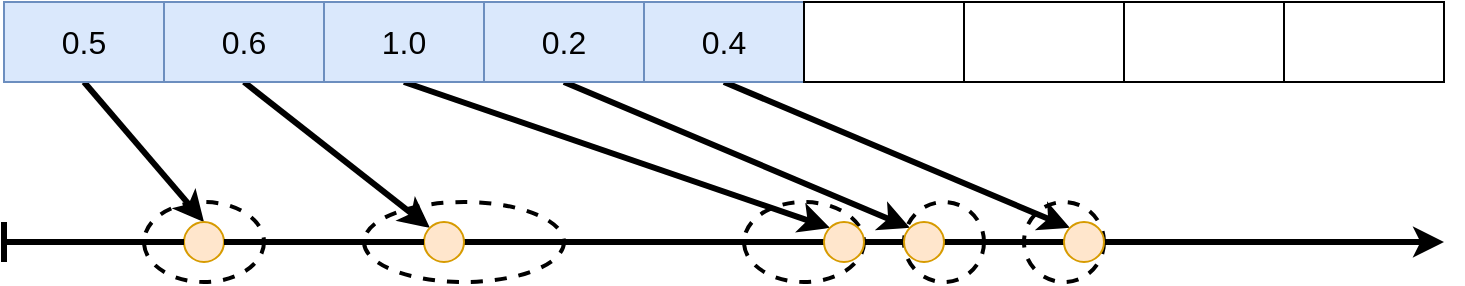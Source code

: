 <mxfile version="14.5.1" type="device"><diagram id="CBslpg_TgrgeNVAzF737" name="Seite-1"><mxGraphModel dx="1102" dy="927" grid="1" gridSize="10" guides="1" tooltips="1" connect="1" arrows="1" fold="1" page="1" pageScale="1" pageWidth="827" pageHeight="1169" math="0" shadow="0"><root><mxCell id="0"/><mxCell id="1" parent="0"/><mxCell id="8isY6Dd4hhjWALLa5Xrs-66" value="" style="ellipse;whiteSpace=wrap;html=1;dashed=1;strokeWidth=2;fillColor=none;fontSize=16;" parent="1" vertex="1"><mxGeometry x="220" y="140" width="100" height="40" as="geometry"/></mxCell><mxCell id="8isY6Dd4hhjWALLa5Xrs-67" value="" style="ellipse;whiteSpace=wrap;html=1;dashed=1;strokeWidth=2;fillColor=none;fontSize=16;" parent="1" vertex="1"><mxGeometry x="410" y="140" width="60" height="40" as="geometry"/></mxCell><mxCell id="8isY6Dd4hhjWALLa5Xrs-68" value="" style="ellipse;whiteSpace=wrap;html=1;dashed=1;strokeWidth=2;fillColor=none;fontSize=16;" parent="1" vertex="1"><mxGeometry x="490" y="140" width="40" height="40" as="geometry"/></mxCell><mxCell id="8isY6Dd4hhjWALLa5Xrs-69" value="" style="ellipse;whiteSpace=wrap;html=1;dashed=1;strokeWidth=2;fillColor=none;" parent="1" vertex="1"><mxGeometry x="550" y="140" width="40" height="40" as="geometry"/></mxCell><mxCell id="8isY6Dd4hhjWALLa5Xrs-70" value="" style="ellipse;whiteSpace=wrap;html=1;dashed=1;strokeWidth=2;fillColor=none;fontSize=16;" parent="1" vertex="1"><mxGeometry x="110" y="140" width="60" height="40" as="geometry"/></mxCell><mxCell id="8isY6Dd4hhjWALLa5Xrs-71" style="rounded=0;orthogonalLoop=1;jettySize=auto;html=1;entryX=0.5;entryY=0;entryDx=0;entryDy=0;strokeWidth=3;exitX=0.5;exitY=1;exitDx=0;exitDy=0;fontSize=16;" parent="1" source="8isY6Dd4hhjWALLa5Xrs-72" target="8isY6Dd4hhjWALLa5Xrs-86" edge="1"><mxGeometry relative="1" as="geometry"/></mxCell><mxCell id="8isY6Dd4hhjWALLa5Xrs-72" value="0.5" style="rounded=0;whiteSpace=wrap;html=1;fillColor=#dae8fc;strokeColor=#6c8ebf;fontSize=16;" parent="1" vertex="1"><mxGeometry x="40" y="40" width="80" height="40" as="geometry"/></mxCell><mxCell id="8isY6Dd4hhjWALLa5Xrs-73" style="edgeStyle=none;rounded=0;orthogonalLoop=1;jettySize=auto;html=1;entryX=0;entryY=0;entryDx=0;entryDy=0;strokeWidth=3;exitX=0.5;exitY=1;exitDx=0;exitDy=0;fontSize=16;" parent="1" source="8isY6Dd4hhjWALLa5Xrs-74" target="8isY6Dd4hhjWALLa5Xrs-88" edge="1"><mxGeometry relative="1" as="geometry"/></mxCell><mxCell id="8isY6Dd4hhjWALLa5Xrs-74" value="0.6" style="rounded=0;whiteSpace=wrap;html=1;fillColor=#dae8fc;strokeColor=#6c8ebf;fontSize=16;" parent="1" vertex="1"><mxGeometry x="120" y="40" width="80" height="40" as="geometry"/></mxCell><mxCell id="8isY6Dd4hhjWALLa5Xrs-75" style="edgeStyle=none;rounded=0;orthogonalLoop=1;jettySize=auto;html=1;entryX=0;entryY=0;entryDx=0;entryDy=0;strokeWidth=3;exitX=0.5;exitY=1;exitDx=0;exitDy=0;fontSize=16;" parent="1" source="8isY6Dd4hhjWALLa5Xrs-76" target="8isY6Dd4hhjWALLa5Xrs-90" edge="1"><mxGeometry relative="1" as="geometry"/></mxCell><mxCell id="8isY6Dd4hhjWALLa5Xrs-76" value="1.0" style="rounded=0;whiteSpace=wrap;html=1;fillColor=#dae8fc;strokeColor=#6c8ebf;fontSize=16;" parent="1" vertex="1"><mxGeometry x="200" y="40" width="80" height="40" as="geometry"/></mxCell><mxCell id="8isY6Dd4hhjWALLa5Xrs-77" style="edgeStyle=none;rounded=0;orthogonalLoop=1;jettySize=auto;html=1;entryX=0;entryY=0;entryDx=0;entryDy=0;strokeWidth=3;exitX=0.5;exitY=1;exitDx=0;exitDy=0;fontSize=16;" parent="1" source="8isY6Dd4hhjWALLa5Xrs-78" target="8isY6Dd4hhjWALLa5Xrs-91" edge="1"><mxGeometry relative="1" as="geometry"/></mxCell><mxCell id="8isY6Dd4hhjWALLa5Xrs-78" value="0.2" style="rounded=0;whiteSpace=wrap;html=1;fillColor=#dae8fc;strokeColor=#6c8ebf;fontSize=16;" parent="1" vertex="1"><mxGeometry x="280" y="40" width="80" height="40" as="geometry"/></mxCell><mxCell id="8isY6Dd4hhjWALLa5Xrs-79" style="edgeStyle=none;rounded=0;orthogonalLoop=1;jettySize=auto;html=1;entryX=0;entryY=0;entryDx=0;entryDy=0;strokeWidth=3;exitX=0.5;exitY=1;exitDx=0;exitDy=0;" parent="1" source="8isY6Dd4hhjWALLa5Xrs-80" target="8isY6Dd4hhjWALLa5Xrs-92" edge="1"><mxGeometry relative="1" as="geometry"/></mxCell><mxCell id="8isY6Dd4hhjWALLa5Xrs-80" value="0.4" style="rounded=0;whiteSpace=wrap;html=1;fillColor=#dae8fc;strokeColor=#6c8ebf;fontSize=16;" parent="1" vertex="1"><mxGeometry x="360" y="40" width="80" height="40" as="geometry"/></mxCell><mxCell id="8isY6Dd4hhjWALLa5Xrs-81" value="" style="endArrow=classic;html=1;strokeWidth=3;startArrow=none;startFill=0;endFill=1;" parent="1" source="8isY6Dd4hhjWALLa5Xrs-88" edge="1"><mxGeometry width="50" height="50" relative="1" as="geometry"><mxPoint x="40" y="160" as="sourcePoint"/><mxPoint x="760" y="160" as="targetPoint"/><Array as="points"><mxPoint x="730" y="160"/></Array></mxGeometry></mxCell><mxCell id="8isY6Dd4hhjWALLa5Xrs-82" value="" style="rounded=0;whiteSpace=wrap;html=1;fontSize=16;" parent="1" vertex="1"><mxGeometry x="440" y="40" width="80" height="40" as="geometry"/></mxCell><mxCell id="8isY6Dd4hhjWALLa5Xrs-83" value="" style="rounded=0;whiteSpace=wrap;html=1;" parent="1" vertex="1"><mxGeometry x="520" y="40" width="80" height="40" as="geometry"/></mxCell><mxCell id="8isY6Dd4hhjWALLa5Xrs-84" value="" style="rounded=0;whiteSpace=wrap;html=1;" parent="1" vertex="1"><mxGeometry x="600" y="40" width="80" height="40" as="geometry"/></mxCell><mxCell id="8isY6Dd4hhjWALLa5Xrs-85" value="" style="rounded=0;whiteSpace=wrap;html=1;" parent="1" vertex="1"><mxGeometry x="680" y="40" width="80" height="40" as="geometry"/></mxCell><mxCell id="8isY6Dd4hhjWALLa5Xrs-86" value="" style="ellipse;whiteSpace=wrap;html=1;aspect=fixed;fillColor=#ffe6cc;strokeColor=#d79b00;fontSize=16;" parent="1" vertex="1"><mxGeometry x="130" y="150" width="20" height="20" as="geometry"/></mxCell><mxCell id="8isY6Dd4hhjWALLa5Xrs-87" value="" style="endArrow=none;html=1;strokeWidth=3;fontSize=16;" parent="1" target="8isY6Dd4hhjWALLa5Xrs-86" edge="1"><mxGeometry width="50" height="50" relative="1" as="geometry"><mxPoint x="40" y="160" as="sourcePoint"/><mxPoint x="760" y="160" as="targetPoint"/></mxGeometry></mxCell><mxCell id="8isY6Dd4hhjWALLa5Xrs-88" value="" style="ellipse;whiteSpace=wrap;html=1;aspect=fixed;fillColor=#ffe6cc;strokeColor=#d79b00;fontSize=16;" parent="1" vertex="1"><mxGeometry x="250" y="150" width="20" height="20" as="geometry"/></mxCell><mxCell id="8isY6Dd4hhjWALLa5Xrs-89" value="" style="endArrow=none;html=1;strokeWidth=3;fontSize=16;" parent="1" source="8isY6Dd4hhjWALLa5Xrs-86" target="8isY6Dd4hhjWALLa5Xrs-88" edge="1"><mxGeometry width="50" height="50" relative="1" as="geometry"><mxPoint x="130" y="160" as="sourcePoint"/><mxPoint x="760" y="160" as="targetPoint"/></mxGeometry></mxCell><mxCell id="8isY6Dd4hhjWALLa5Xrs-90" value="" style="ellipse;whiteSpace=wrap;html=1;aspect=fixed;fillColor=#ffe6cc;strokeColor=#d79b00;fontSize=16;" parent="1" vertex="1"><mxGeometry x="450" y="150" width="20" height="20" as="geometry"/></mxCell><mxCell id="8isY6Dd4hhjWALLa5Xrs-91" value="" style="ellipse;whiteSpace=wrap;html=1;aspect=fixed;fillColor=#ffe6cc;strokeColor=#d79b00;fontSize=16;" parent="1" vertex="1"><mxGeometry x="490" y="150" width="20" height="20" as="geometry"/></mxCell><mxCell id="8isY6Dd4hhjWALLa5Xrs-92" value="" style="ellipse;whiteSpace=wrap;html=1;aspect=fixed;fillColor=#ffe6cc;strokeColor=#d79b00;" parent="1" vertex="1"><mxGeometry x="570" y="150" width="20" height="20" as="geometry"/></mxCell><mxCell id="8isY6Dd4hhjWALLa5Xrs-131" value="" style="endArrow=none;html=1;strokeWidth=3;fontSize=16;" parent="1" edge="1"><mxGeometry width="50" height="50" relative="1" as="geometry"><mxPoint x="40" y="170" as="sourcePoint"/><mxPoint x="40" y="150" as="targetPoint"/></mxGeometry></mxCell></root></mxGraphModel></diagram></mxfile>